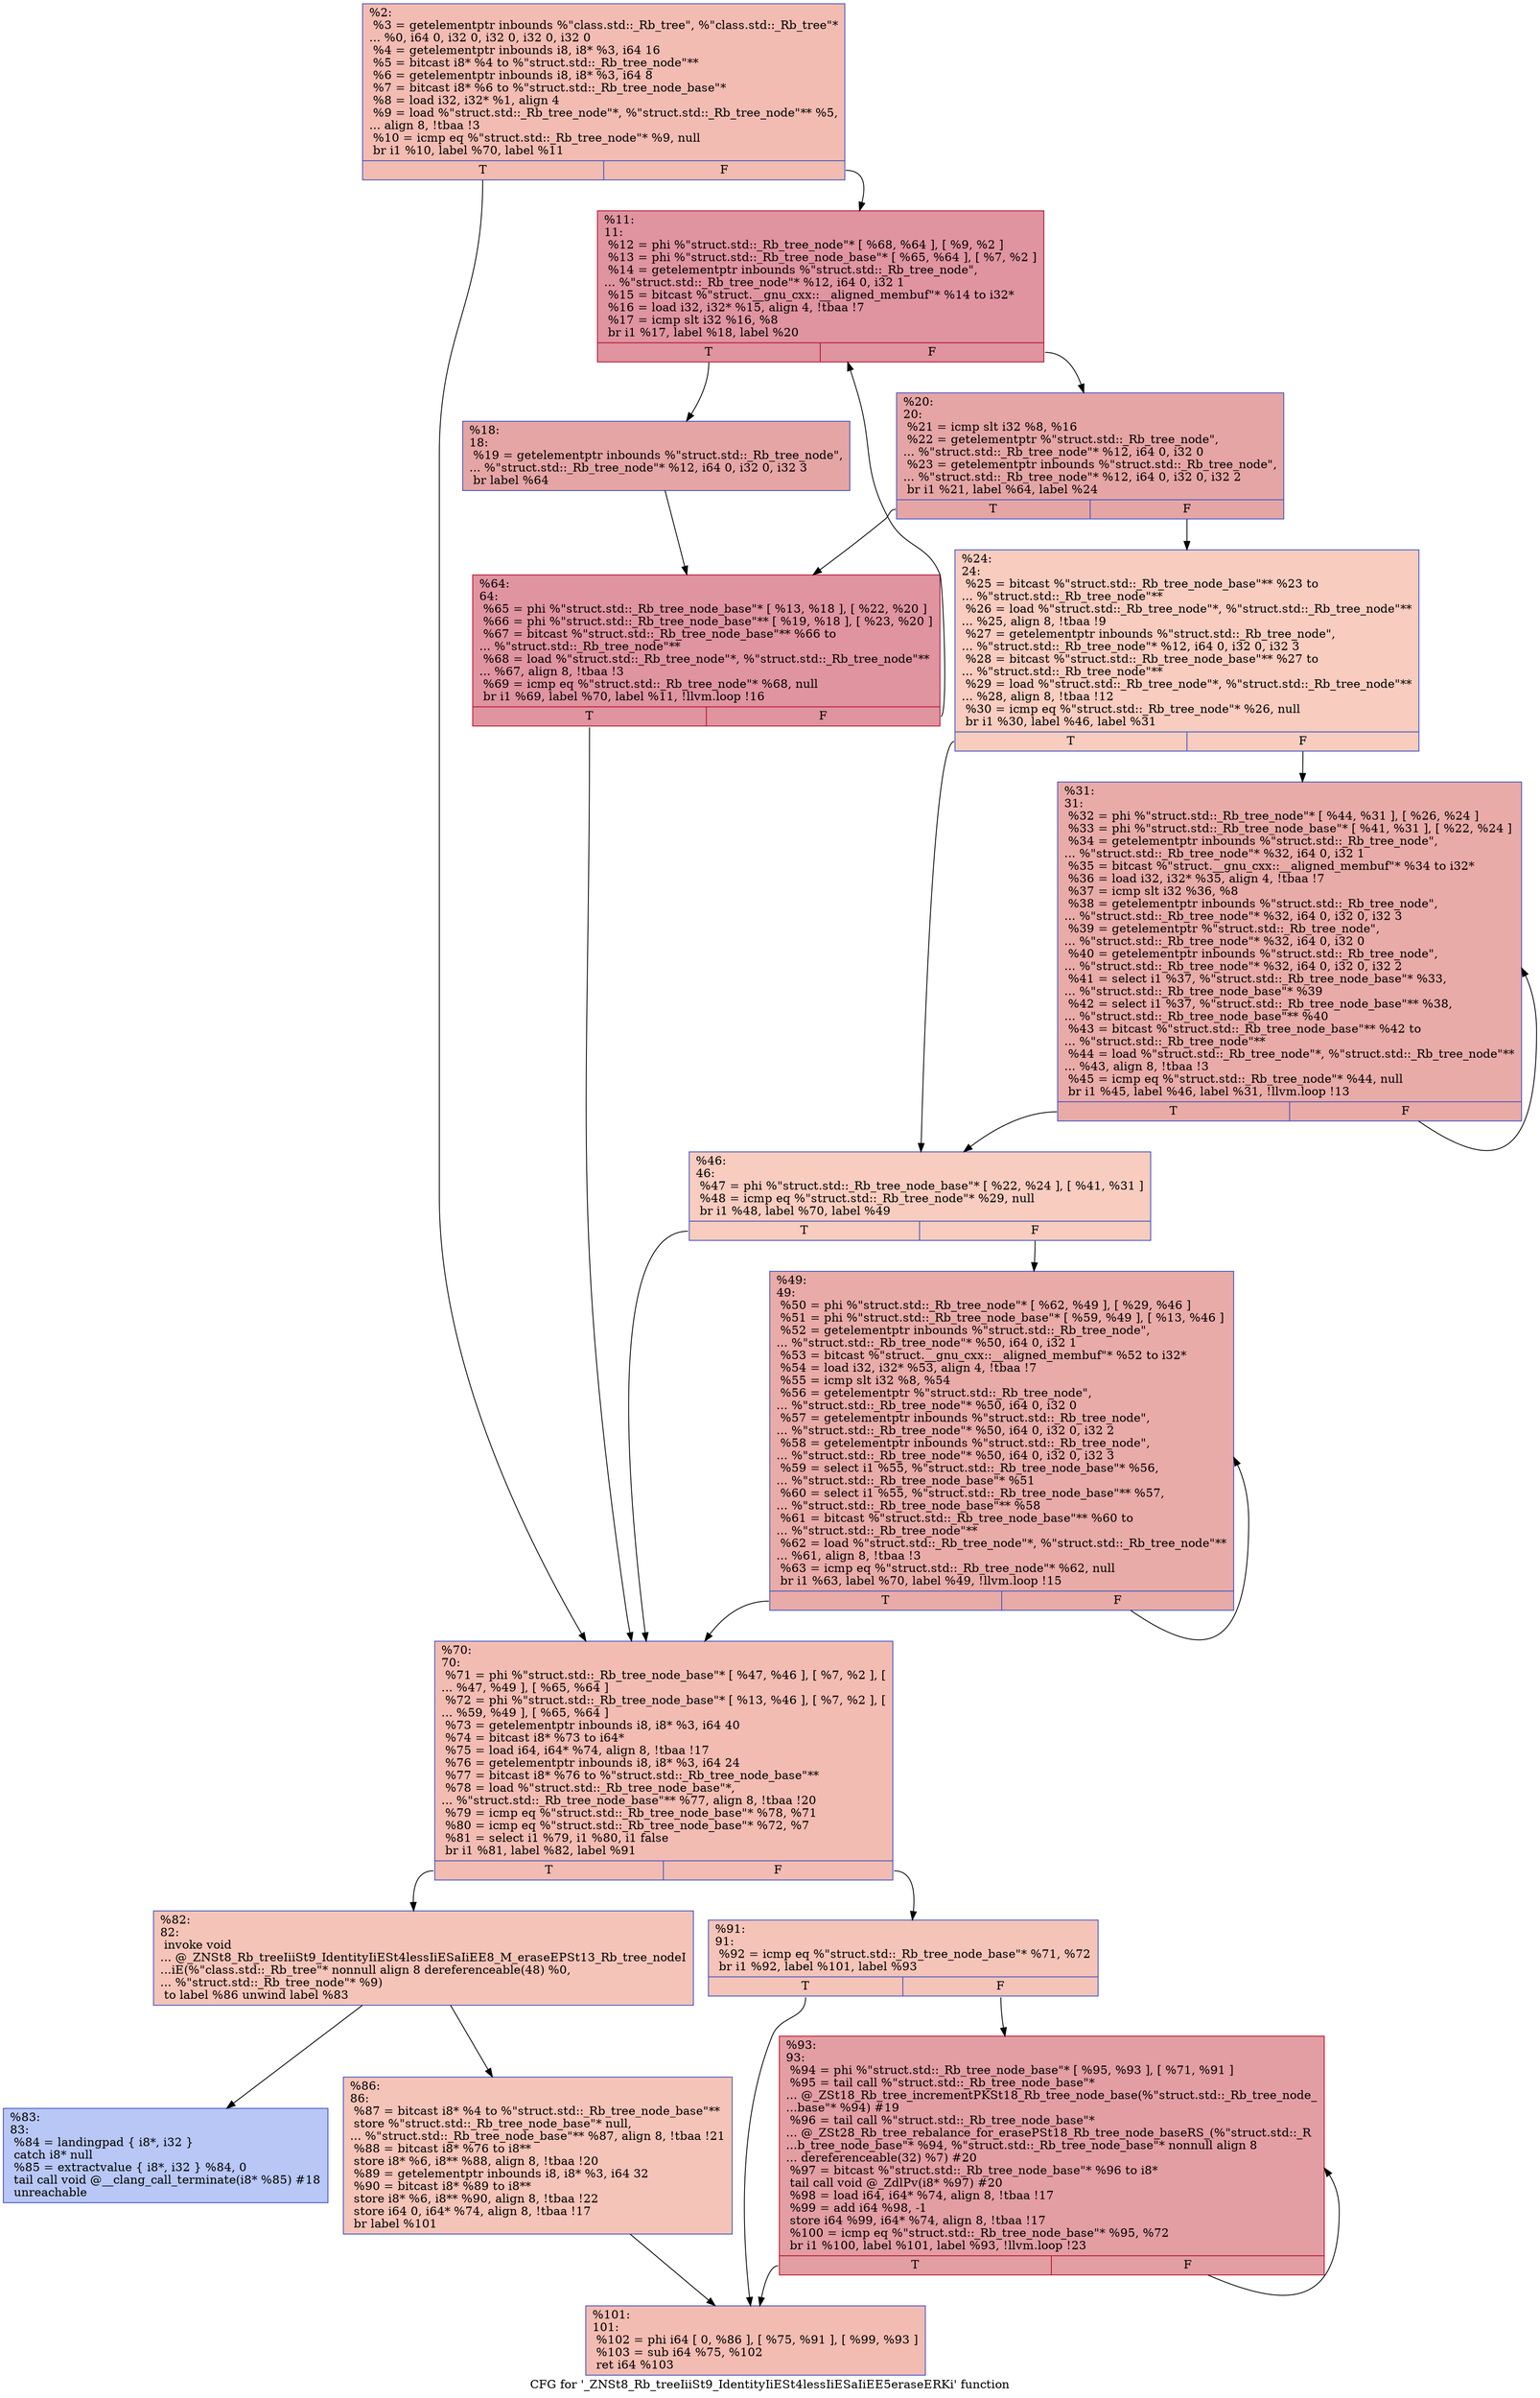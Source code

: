 digraph "CFG for '_ZNSt8_Rb_treeIiiSt9_IdentityIiESt4lessIiESaIiEE5eraseERKi' function" {
	label="CFG for '_ZNSt8_Rb_treeIiiSt9_IdentityIiESt4lessIiESaIiEE5eraseERKi' function";

	Node0x55c24026f550 [shape=record,color="#3d50c3ff", style=filled, fillcolor="#e1675170",label="{%2:\l  %3 = getelementptr inbounds %\"class.std::_Rb_tree\", %\"class.std::_Rb_tree\"*\l... %0, i64 0, i32 0, i32 0, i32 0, i32 0\l  %4 = getelementptr inbounds i8, i8* %3, i64 16\l  %5 = bitcast i8* %4 to %\"struct.std::_Rb_tree_node\"**\l  %6 = getelementptr inbounds i8, i8* %3, i64 8\l  %7 = bitcast i8* %6 to %\"struct.std::_Rb_tree_node_base\"*\l  %8 = load i32, i32* %1, align 4\l  %9 = load %\"struct.std::_Rb_tree_node\"*, %\"struct.std::_Rb_tree_node\"** %5,\l... align 8, !tbaa !3\l  %10 = icmp eq %\"struct.std::_Rb_tree_node\"* %9, null\l  br i1 %10, label %70, label %11\l|{<s0>T|<s1>F}}"];
	Node0x55c24026f550:s0 -> Node0x55c24026f6a0;
	Node0x55c24026f550:s1 -> Node0x55c24026fc30;
	Node0x55c24026fc30 [shape=record,color="#b70d28ff", style=filled, fillcolor="#b70d2870",label="{%11:\l11:                                               \l  %12 = phi %\"struct.std::_Rb_tree_node\"* [ %68, %64 ], [ %9, %2 ]\l  %13 = phi %\"struct.std::_Rb_tree_node_base\"* [ %65, %64 ], [ %7, %2 ]\l  %14 = getelementptr inbounds %\"struct.std::_Rb_tree_node\",\l... %\"struct.std::_Rb_tree_node\"* %12, i64 0, i32 1\l  %15 = bitcast %\"struct.__gnu_cxx::__aligned_membuf\"* %14 to i32*\l  %16 = load i32, i32* %15, align 4, !tbaa !7\l  %17 = icmp slt i32 %16, %8\l  br i1 %17, label %18, label %20\l|{<s0>T|<s1>F}}"];
	Node0x55c24026fc30:s0 -> Node0x55c240270040;
	Node0x55c24026fc30:s1 -> Node0x55c2402700d0;
	Node0x55c240270040 [shape=record,color="#3d50c3ff", style=filled, fillcolor="#c5333470",label="{%18:\l18:                                               \l  %19 = getelementptr inbounds %\"struct.std::_Rb_tree_node\",\l... %\"struct.std::_Rb_tree_node\"* %12, i64 0, i32 0, i32 3\l  br label %64\l}"];
	Node0x55c240270040 -> Node0x55c24026fd30;
	Node0x55c2402700d0 [shape=record,color="#3d50c3ff", style=filled, fillcolor="#c5333470",label="{%20:\l20:                                               \l  %21 = icmp slt i32 %8, %16\l  %22 = getelementptr %\"struct.std::_Rb_tree_node\",\l... %\"struct.std::_Rb_tree_node\"* %12, i64 0, i32 0\l  %23 = getelementptr inbounds %\"struct.std::_Rb_tree_node\",\l... %\"struct.std::_Rb_tree_node\"* %12, i64 0, i32 0, i32 2\l  br i1 %21, label %64, label %24\l|{<s0>T|<s1>F}}"];
	Node0x55c2402700d0:s0 -> Node0x55c24026fd30;
	Node0x55c2402700d0:s1 -> Node0x55c240270590;
	Node0x55c240270590 [shape=record,color="#3d50c3ff", style=filled, fillcolor="#f08b6e70",label="{%24:\l24:                                               \l  %25 = bitcast %\"struct.std::_Rb_tree_node_base\"** %23 to\l... %\"struct.std::_Rb_tree_node\"**\l  %26 = load %\"struct.std::_Rb_tree_node\"*, %\"struct.std::_Rb_tree_node\"**\l... %25, align 8, !tbaa !9\l  %27 = getelementptr inbounds %\"struct.std::_Rb_tree_node\",\l... %\"struct.std::_Rb_tree_node\"* %12, i64 0, i32 0, i32 3\l  %28 = bitcast %\"struct.std::_Rb_tree_node_base\"** %27 to\l... %\"struct.std::_Rb_tree_node\"**\l  %29 = load %\"struct.std::_Rb_tree_node\"*, %\"struct.std::_Rb_tree_node\"**\l... %28, align 8, !tbaa !12\l  %30 = icmp eq %\"struct.std::_Rb_tree_node\"* %26, null\l  br i1 %30, label %46, label %31\l|{<s0>T|<s1>F}}"];
	Node0x55c240270590:s0 -> Node0x55c2402709c0;
	Node0x55c240270590:s1 -> Node0x55c240270a10;
	Node0x55c240270a10 [shape=record,color="#3d50c3ff", style=filled, fillcolor="#cc403a70",label="{%31:\l31:                                               \l  %32 = phi %\"struct.std::_Rb_tree_node\"* [ %44, %31 ], [ %26, %24 ]\l  %33 = phi %\"struct.std::_Rb_tree_node_base\"* [ %41, %31 ], [ %22, %24 ]\l  %34 = getelementptr inbounds %\"struct.std::_Rb_tree_node\",\l... %\"struct.std::_Rb_tree_node\"* %32, i64 0, i32 1\l  %35 = bitcast %\"struct.__gnu_cxx::__aligned_membuf\"* %34 to i32*\l  %36 = load i32, i32* %35, align 4, !tbaa !7\l  %37 = icmp slt i32 %36, %8\l  %38 = getelementptr inbounds %\"struct.std::_Rb_tree_node\",\l... %\"struct.std::_Rb_tree_node\"* %32, i64 0, i32 0, i32 3\l  %39 = getelementptr %\"struct.std::_Rb_tree_node\",\l... %\"struct.std::_Rb_tree_node\"* %32, i64 0, i32 0\l  %40 = getelementptr inbounds %\"struct.std::_Rb_tree_node\",\l... %\"struct.std::_Rb_tree_node\"* %32, i64 0, i32 0, i32 2\l  %41 = select i1 %37, %\"struct.std::_Rb_tree_node_base\"* %33,\l... %\"struct.std::_Rb_tree_node_base\"* %39\l  %42 = select i1 %37, %\"struct.std::_Rb_tree_node_base\"** %38,\l... %\"struct.std::_Rb_tree_node_base\"** %40\l  %43 = bitcast %\"struct.std::_Rb_tree_node_base\"** %42 to\l... %\"struct.std::_Rb_tree_node\"**\l  %44 = load %\"struct.std::_Rb_tree_node\"*, %\"struct.std::_Rb_tree_node\"**\l... %43, align 8, !tbaa !3\l  %45 = icmp eq %\"struct.std::_Rb_tree_node\"* %44, null\l  br i1 %45, label %46, label %31, !llvm.loop !13\l|{<s0>T|<s1>F}}"];
	Node0x55c240270a10:s0 -> Node0x55c2402709c0;
	Node0x55c240270a10:s1 -> Node0x55c240270a10;
	Node0x55c2402709c0 [shape=record,color="#3d50c3ff", style=filled, fillcolor="#f08b6e70",label="{%46:\l46:                                               \l  %47 = phi %\"struct.std::_Rb_tree_node_base\"* [ %22, %24 ], [ %41, %31 ]\l  %48 = icmp eq %\"struct.std::_Rb_tree_node\"* %29, null\l  br i1 %48, label %70, label %49\l|{<s0>T|<s1>F}}"];
	Node0x55c2402709c0:s0 -> Node0x55c24026f6a0;
	Node0x55c2402709c0:s1 -> Node0x55c2402715e0;
	Node0x55c2402715e0 [shape=record,color="#3d50c3ff", style=filled, fillcolor="#cc403a70",label="{%49:\l49:                                               \l  %50 = phi %\"struct.std::_Rb_tree_node\"* [ %62, %49 ], [ %29, %46 ]\l  %51 = phi %\"struct.std::_Rb_tree_node_base\"* [ %59, %49 ], [ %13, %46 ]\l  %52 = getelementptr inbounds %\"struct.std::_Rb_tree_node\",\l... %\"struct.std::_Rb_tree_node\"* %50, i64 0, i32 1\l  %53 = bitcast %\"struct.__gnu_cxx::__aligned_membuf\"* %52 to i32*\l  %54 = load i32, i32* %53, align 4, !tbaa !7\l  %55 = icmp slt i32 %8, %54\l  %56 = getelementptr %\"struct.std::_Rb_tree_node\",\l... %\"struct.std::_Rb_tree_node\"* %50, i64 0, i32 0\l  %57 = getelementptr inbounds %\"struct.std::_Rb_tree_node\",\l... %\"struct.std::_Rb_tree_node\"* %50, i64 0, i32 0, i32 2\l  %58 = getelementptr inbounds %\"struct.std::_Rb_tree_node\",\l... %\"struct.std::_Rb_tree_node\"* %50, i64 0, i32 0, i32 3\l  %59 = select i1 %55, %\"struct.std::_Rb_tree_node_base\"* %56,\l... %\"struct.std::_Rb_tree_node_base\"* %51\l  %60 = select i1 %55, %\"struct.std::_Rb_tree_node_base\"** %57,\l... %\"struct.std::_Rb_tree_node_base\"** %58\l  %61 = bitcast %\"struct.std::_Rb_tree_node_base\"** %60 to\l... %\"struct.std::_Rb_tree_node\"**\l  %62 = load %\"struct.std::_Rb_tree_node\"*, %\"struct.std::_Rb_tree_node\"**\l... %61, align 8, !tbaa !3\l  %63 = icmp eq %\"struct.std::_Rb_tree_node\"* %62, null\l  br i1 %63, label %70, label %49, !llvm.loop !15\l|{<s0>T|<s1>F}}"];
	Node0x55c2402715e0:s0 -> Node0x55c24026f6a0;
	Node0x55c2402715e0:s1 -> Node0x55c2402715e0;
	Node0x55c24026fd30 [shape=record,color="#b70d28ff", style=filled, fillcolor="#b70d2870",label="{%64:\l64:                                               \l  %65 = phi %\"struct.std::_Rb_tree_node_base\"* [ %13, %18 ], [ %22, %20 ]\l  %66 = phi %\"struct.std::_Rb_tree_node_base\"** [ %19, %18 ], [ %23, %20 ]\l  %67 = bitcast %\"struct.std::_Rb_tree_node_base\"** %66 to\l... %\"struct.std::_Rb_tree_node\"**\l  %68 = load %\"struct.std::_Rb_tree_node\"*, %\"struct.std::_Rb_tree_node\"**\l... %67, align 8, !tbaa !3\l  %69 = icmp eq %\"struct.std::_Rb_tree_node\"* %68, null\l  br i1 %69, label %70, label %11, !llvm.loop !16\l|{<s0>T|<s1>F}}"];
	Node0x55c24026fd30:s0 -> Node0x55c24026f6a0;
	Node0x55c24026fd30:s1 -> Node0x55c24026fc30;
	Node0x55c24026f6a0 [shape=record,color="#3d50c3ff", style=filled, fillcolor="#e1675170",label="{%70:\l70:                                               \l  %71 = phi %\"struct.std::_Rb_tree_node_base\"* [ %47, %46 ], [ %7, %2 ], [\l... %47, %49 ], [ %65, %64 ]\l  %72 = phi %\"struct.std::_Rb_tree_node_base\"* [ %13, %46 ], [ %7, %2 ], [\l... %59, %49 ], [ %65, %64 ]\l  %73 = getelementptr inbounds i8, i8* %3, i64 40\l  %74 = bitcast i8* %73 to i64*\l  %75 = load i64, i64* %74, align 8, !tbaa !17\l  %76 = getelementptr inbounds i8, i8* %3, i64 24\l  %77 = bitcast i8* %76 to %\"struct.std::_Rb_tree_node_base\"**\l  %78 = load %\"struct.std::_Rb_tree_node_base\"*,\l... %\"struct.std::_Rb_tree_node_base\"** %77, align 8, !tbaa !20\l  %79 = icmp eq %\"struct.std::_Rb_tree_node_base\"* %78, %71\l  %80 = icmp eq %\"struct.std::_Rb_tree_node_base\"* %72, %7\l  %81 = select i1 %79, i1 %80, i1 false\l  br i1 %81, label %82, label %91\l|{<s0>T|<s1>F}}"];
	Node0x55c24026f6a0:s0 -> Node0x55c240272c20;
	Node0x55c24026f6a0:s1 -> Node0x55c240272c70;
	Node0x55c240272c20 [shape=record,color="#3d50c3ff", style=filled, fillcolor="#e97a5f70",label="{%82:\l82:                                               \l  invoke void\l... @_ZNSt8_Rb_treeIiiSt9_IdentityIiESt4lessIiESaIiEE8_M_eraseEPSt13_Rb_tree_nodeI\l...iE(%\"class.std::_Rb_tree\"* nonnull align 8 dereferenceable(48) %0,\l... %\"struct.std::_Rb_tree_node\"* %9)\l          to label %86 unwind label %83\l}"];
	Node0x55c240272c20 -> Node0x55c240272dd0;
	Node0x55c240272c20 -> Node0x55c240272e20;
	Node0x55c240272e20 [shape=record,color="#3d50c3ff", style=filled, fillcolor="#5f7fe870",label="{%83:\l83:                                               \l  %84 = landingpad \{ i8*, i32 \}\l          catch i8* null\l  %85 = extractvalue \{ i8*, i32 \} %84, 0\l  tail call void @__clang_call_terminate(i8* %85) #18\l  unreachable\l}"];
	Node0x55c240272dd0 [shape=record,color="#3d50c3ff", style=filled, fillcolor="#e97a5f70",label="{%86:\l86:                                               \l  %87 = bitcast i8* %4 to %\"struct.std::_Rb_tree_node_base\"**\l  store %\"struct.std::_Rb_tree_node_base\"* null,\l... %\"struct.std::_Rb_tree_node_base\"** %87, align 8, !tbaa !21\l  %88 = bitcast i8* %76 to i8**\l  store i8* %6, i8** %88, align 8, !tbaa !20\l  %89 = getelementptr inbounds i8, i8* %3, i64 32\l  %90 = bitcast i8* %89 to i8**\l  store i8* %6, i8** %90, align 8, !tbaa !22\l  store i64 0, i64* %74, align 8, !tbaa !17\l  br label %101\l}"];
	Node0x55c240272dd0 -> Node0x55c240273740;
	Node0x55c240272c70 [shape=record,color="#3d50c3ff", style=filled, fillcolor="#e97a5f70",label="{%91:\l91:                                               \l  %92 = icmp eq %\"struct.std::_Rb_tree_node_base\"* %71, %72\l  br i1 %92, label %101, label %93\l|{<s0>T|<s1>F}}"];
	Node0x55c240272c70:s0 -> Node0x55c240273740;
	Node0x55c240272c70:s1 -> Node0x55c240273890;
	Node0x55c240273890 [shape=record,color="#b70d28ff", style=filled, fillcolor="#be242e70",label="{%93:\l93:                                               \l  %94 = phi %\"struct.std::_Rb_tree_node_base\"* [ %95, %93 ], [ %71, %91 ]\l  %95 = tail call %\"struct.std::_Rb_tree_node_base\"*\l... @_ZSt18_Rb_tree_incrementPKSt18_Rb_tree_node_base(%\"struct.std::_Rb_tree_node_\l...base\"* %94) #19\l  %96 = tail call %\"struct.std::_Rb_tree_node_base\"*\l... @_ZSt28_Rb_tree_rebalance_for_erasePSt18_Rb_tree_node_baseRS_(%\"struct.std::_R\l...b_tree_node_base\"* %94, %\"struct.std::_Rb_tree_node_base\"* nonnull align 8\l... dereferenceable(32) %7) #20\l  %97 = bitcast %\"struct.std::_Rb_tree_node_base\"* %96 to i8*\l  tail call void @_ZdlPv(i8* %97) #20\l  %98 = load i64, i64* %74, align 8, !tbaa !17\l  %99 = add i64 %98, -1\l  store i64 %99, i64* %74, align 8, !tbaa !17\l  %100 = icmp eq %\"struct.std::_Rb_tree_node_base\"* %95, %72\l  br i1 %100, label %101, label %93, !llvm.loop !23\l|{<s0>T|<s1>F}}"];
	Node0x55c240273890:s0 -> Node0x55c240273740;
	Node0x55c240273890:s1 -> Node0x55c240273890;
	Node0x55c240273740 [shape=record,color="#3d50c3ff", style=filled, fillcolor="#e1675170",label="{%101:\l101:                                              \l  %102 = phi i64 [ 0, %86 ], [ %75, %91 ], [ %99, %93 ]\l  %103 = sub i64 %75, %102\l  ret i64 %103\l}"];
}
